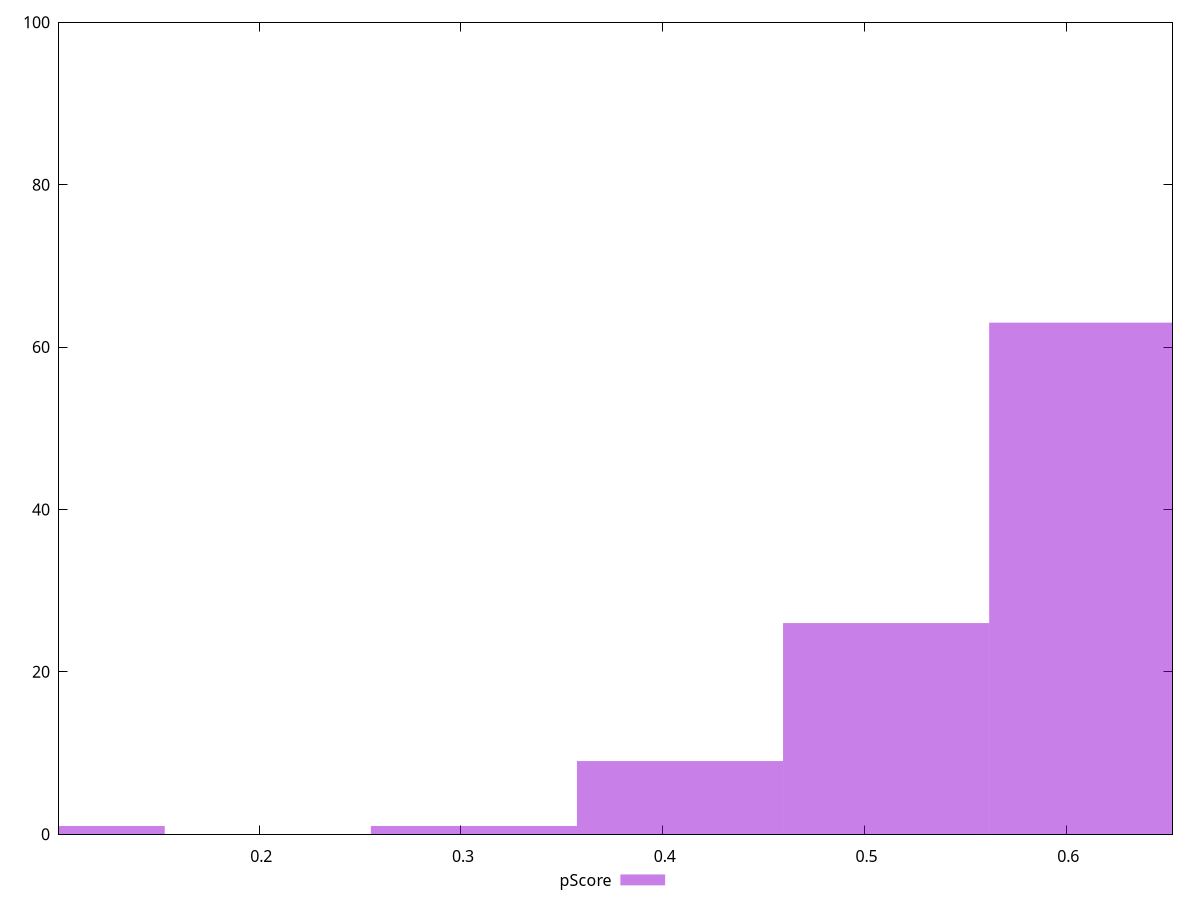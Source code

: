 reset

$pScore <<EOF
0.30640061011793635 1
0.5106676835298939 26
0.6128012202358727 63
0.40853414682391515 9
0.10213353670597879 1
EOF

set key outside below
set boxwidth 0.10213353670597879
set xrange [0.10078276972585115:0.6525997031826996]
set yrange [0:100]
set trange [0:100]
set style fill transparent solid 0.5 noborder
set terminal svg size 640, 490 enhanced background rgb 'white'
set output "reprap/mainthread-work-breakdown/samples/pages/pScore/histogram.svg"

plot $pScore title "pScore" with boxes

reset
